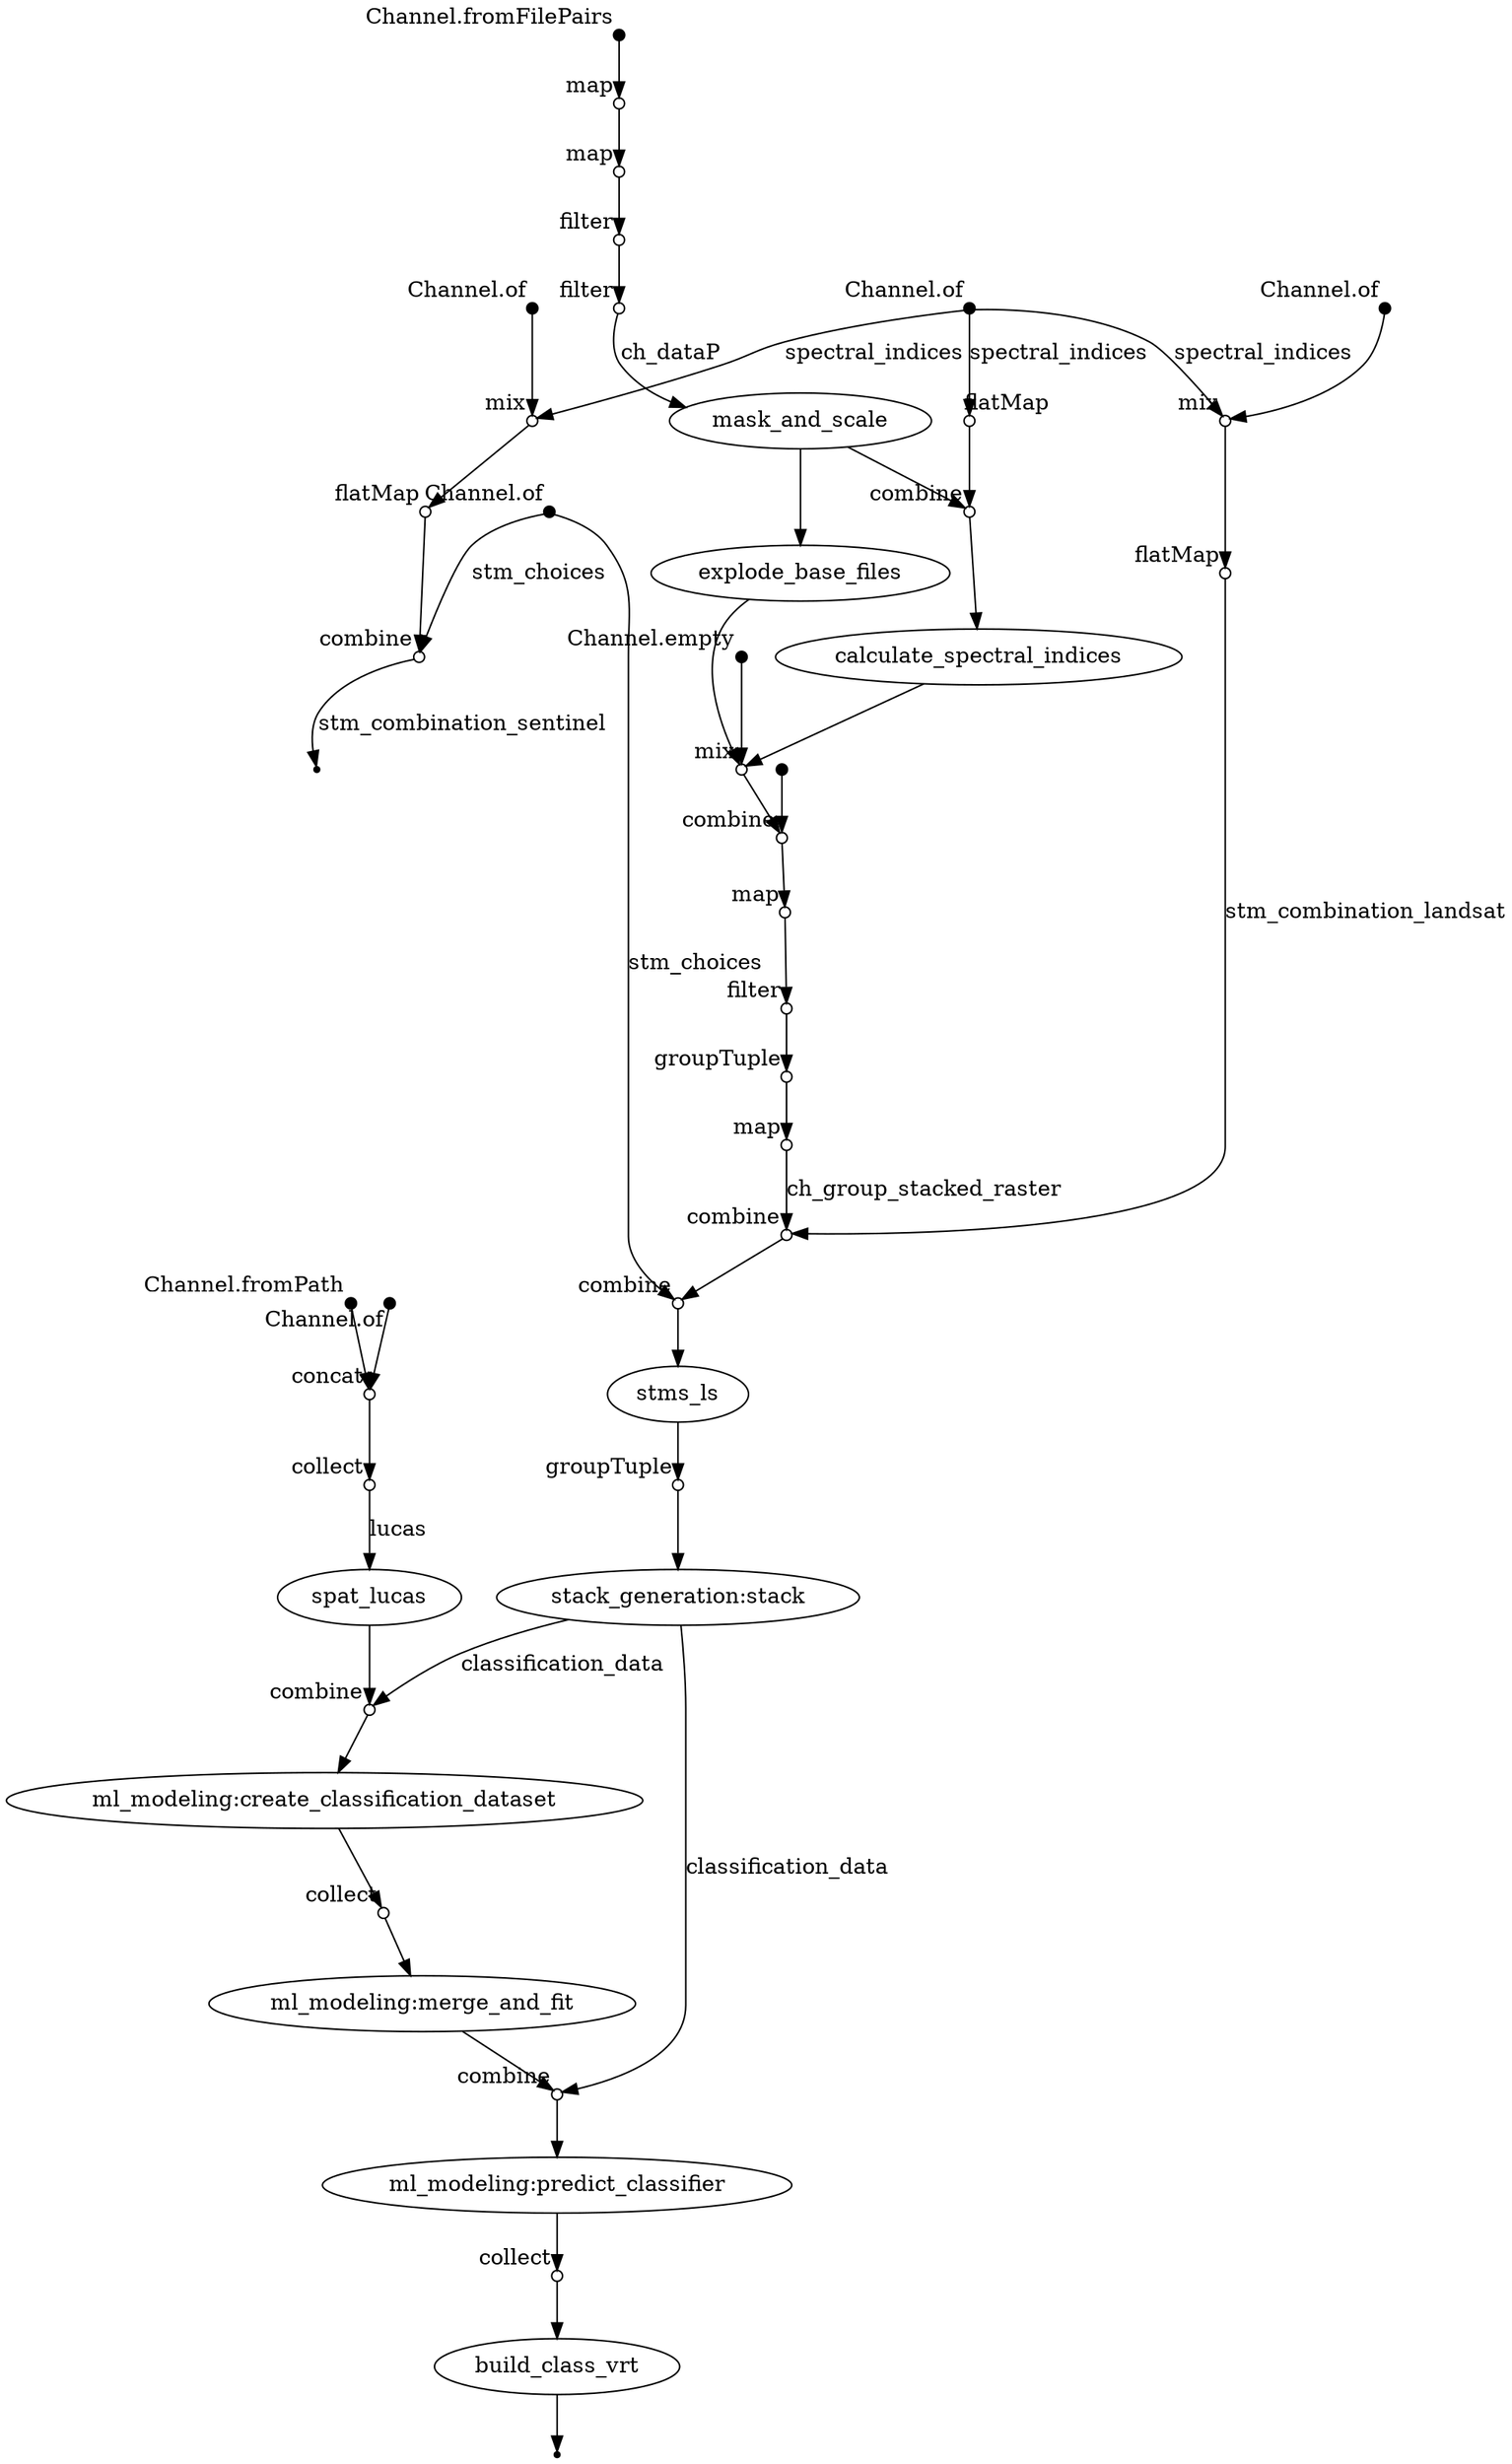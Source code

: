 digraph "dag" {
p0 [shape=point,label="",fixedsize=true,width=0.1,xlabel="Channel.fromPath"];
p2 [shape=circle,label="",fixedsize=true,width=0.1,xlabel="concat"];
p0 -> p2;

p1 [shape=point,label="",fixedsize=true,width=0.1,xlabel="Channel.of"];
p2 [shape=circle,label="",fixedsize=true,width=0.1,xlabel="concat"];
p1 -> p2;

p2 [shape=circle,label="",fixedsize=true,width=0.1,xlabel="concat"];
p3 [shape=circle,label="",fixedsize=true,width=0.1,xlabel="collect"];
p2 -> p3;

p3 [shape=circle,label="",fixedsize=true,width=0.1,xlabel="collect"];
p4 [label="spat_lucas"];
p3 -> p4 [label="lucas"];

p4 [label="spat_lucas"];
p38 [shape=circle,label="",fixedsize=true,width=0.1,xlabel="combine"];
p4 -> p38;

p5 [shape=point,label="",fixedsize=true,width=0.1,xlabel="Channel.of"];
p8 [shape=circle,label="",fixedsize=true,width=0.1,xlabel="mix"];
p5 -> p8 [label="spectral_indices"];

p6 [shape=point,label="",fixedsize=true,width=0.1,xlabel="Channel.of"];
p10 [shape=circle,label="",fixedsize=true,width=0.1,xlabel="combine"];
p6 -> p10 [label="stm_choices"];

p7 [shape=point,label="",fixedsize=true,width=0.1,xlabel="Channel.of"];
p8 [shape=circle,label="",fixedsize=true,width=0.1,xlabel="mix"];
p7 -> p8;

p8 [shape=circle,label="",fixedsize=true,width=0.1,xlabel="mix"];
p9 [shape=circle,label="",fixedsize=true,width=0.1,xlabel="flatMap"];
p8 -> p9;

p9 [shape=circle,label="",fixedsize=true,width=0.1,xlabel="flatMap"];
p10 [shape=circle,label="",fixedsize=true,width=0.1,xlabel="combine"];
p9 -> p10;

p10 [shape=circle,label="",fixedsize=true,width=0.1,xlabel="combine"];
p11 [shape=point];
p10 -> p11 [label="stm_combination_sentinel"];

p12 [shape=point,label="",fixedsize=true,width=0.1,xlabel="Channel.of"];
p13 [shape=circle,label="",fixedsize=true,width=0.1,xlabel="mix"];
p12 -> p13;

p5 [shape=point,label="",fixedsize=true,width=0.1,xlabel="Channel.of"];
p13 [shape=circle,label="",fixedsize=true,width=0.1,xlabel="mix"];
p5 -> p13 [label="spectral_indices"];

p13 [shape=circle,label="",fixedsize=true,width=0.1,xlabel="mix"];
p14 [shape=circle,label="",fixedsize=true,width=0.1,xlabel="flatMap"];
p13 -> p14;

p14 [shape=circle,label="",fixedsize=true,width=0.1,xlabel="flatMap"];
p33 [shape=circle,label="",fixedsize=true,width=0.1,xlabel="combine"];
p14 -> p33 [label="stm_combination_landsat"];

p15 [shape=point,label="",fixedsize=true,width=0.1,xlabel="Channel.fromFilePairs"];
p16 [shape=circle,label="",fixedsize=true,width=0.1,xlabel="map"];
p15 -> p16;

p16 [shape=circle,label="",fixedsize=true,width=0.1,xlabel="map"];
p17 [shape=circle,label="",fixedsize=true,width=0.1,xlabel="map"];
p16 -> p17;

p17 [shape=circle,label="",fixedsize=true,width=0.1,xlabel="map"];
p18 [shape=circle,label="",fixedsize=true,width=0.1,xlabel="filter"];
p17 -> p18;

p18 [shape=circle,label="",fixedsize=true,width=0.1,xlabel="filter"];
p19 [shape=circle,label="",fixedsize=true,width=0.1,xlabel="filter"];
p18 -> p19;

p19 [shape=circle,label="",fixedsize=true,width=0.1,xlabel="filter"];
p20 [label="mask_and_scale"];
p19 -> p20 [label="ch_dataP"];

p20 [label="mask_and_scale"];
p22 [shape=circle,label="",fixedsize=true,width=0.1,xlabel="combine"];
p20 -> p22;

p5 [shape=point,label="",fixedsize=true,width=0.1,xlabel="Channel.of"];
p21 [shape=circle,label="",fixedsize=true,width=0.1,xlabel="flatMap"];
p5 -> p21 [label="spectral_indices"];

p21 [shape=circle,label="",fixedsize=true,width=0.1,xlabel="flatMap"];
p22 [shape=circle,label="",fixedsize=true,width=0.1,xlabel="combine"];
p21 -> p22;

p22 [shape=circle,label="",fixedsize=true,width=0.1,xlabel="combine"];
p23 [label="calculate_spectral_indices"];
p22 -> p23;

p23 [label="calculate_spectral_indices"];
p26 [shape=circle,label="",fixedsize=true,width=0.1,xlabel="mix"];
p23 -> p26;

p20 [label="mask_and_scale"];
p24 [label="explode_base_files"];
p20 -> p24;

p24 [label="explode_base_files"];
p26 [shape=circle,label="",fixedsize=true,width=0.1,xlabel="mix"];
p24 -> p26;

p25 [shape=point,label="",fixedsize=true,width=0.1,xlabel="Channel.empty"];
p26 [shape=circle,label="",fixedsize=true,width=0.1,xlabel="mix"];
p25 -> p26;

p26 [shape=circle,label="",fixedsize=true,width=0.1,xlabel="mix"];
p28 [shape=circle,label="",fixedsize=true,width=0.1,xlabel="combine"];
p26 -> p28;

p27 [shape=point,label="",fixedsize=true,width=0.1];
p28 [shape=circle,label="",fixedsize=true,width=0.1,xlabel="combine"];
p27 -> p28;

p28 [shape=circle,label="",fixedsize=true,width=0.1,xlabel="combine"];
p29 [shape=circle,label="",fixedsize=true,width=0.1,xlabel="map"];
p28 -> p29;

p29 [shape=circle,label="",fixedsize=true,width=0.1,xlabel="map"];
p30 [shape=circle,label="",fixedsize=true,width=0.1,xlabel="filter"];
p29 -> p30;

p30 [shape=circle,label="",fixedsize=true,width=0.1,xlabel="filter"];
p31 [shape=circle,label="",fixedsize=true,width=0.1,xlabel="groupTuple"];
p30 -> p31;

p31 [shape=circle,label="",fixedsize=true,width=0.1,xlabel="groupTuple"];
p32 [shape=circle,label="",fixedsize=true,width=0.1,xlabel="map"];
p31 -> p32;

p32 [shape=circle,label="",fixedsize=true,width=0.1,xlabel="map"];
p33 [shape=circle,label="",fixedsize=true,width=0.1,xlabel="combine"];
p32 -> p33 [label="ch_group_stacked_raster"];

p33 [shape=circle,label="",fixedsize=true,width=0.1,xlabel="combine"];
p34 [shape=circle,label="",fixedsize=true,width=0.1,xlabel="combine"];
p33 -> p34;

p6 [shape=point,label="",fixedsize=true,width=0.1,xlabel="Channel.of"];
p34 [shape=circle,label="",fixedsize=true,width=0.1,xlabel="combine"];
p6 -> p34 [label="stm_choices"];

p34 [shape=circle,label="",fixedsize=true,width=0.1,xlabel="combine"];
p35 [label="stms_ls"];
p34 -> p35;

p35 [label="stms_ls"];
p36 [shape=circle,label="",fixedsize=true,width=0.1,xlabel="groupTuple"];
p35 -> p36;

p36 [shape=circle,label="",fixedsize=true,width=0.1,xlabel="groupTuple"];
p37 [label="stack_generation:stack"];
p36 -> p37;

p37 [label="stack_generation:stack"];
p38 [shape=circle,label="",fixedsize=true,width=0.1,xlabel="combine"];
p37 -> p38 [label="classification_data"];

p38 [shape=circle,label="",fixedsize=true,width=0.1,xlabel="combine"];
p39 [label="ml_modeling:create_classification_dataset"];
p38 -> p39;

p39 [label="ml_modeling:create_classification_dataset"];
p40 [shape=circle,label="",fixedsize=true,width=0.1,xlabel="collect"];
p39 -> p40;

p40 [shape=circle,label="",fixedsize=true,width=0.1,xlabel="collect"];
p41 [label="ml_modeling:merge_and_fit"];
p40 -> p41;

p41 [label="ml_modeling:merge_and_fit"];
p42 [shape=circle,label="",fixedsize=true,width=0.1,xlabel="combine"];
p41 -> p42;

p37 [label="stack_generation:stack"];
p42 [shape=circle,label="",fixedsize=true,width=0.1,xlabel="combine"];
p37 -> p42 [label="classification_data"];

p42 [shape=circle,label="",fixedsize=true,width=0.1,xlabel="combine"];
p43 [label="ml_modeling:predict_classifier"];
p42 -> p43;

p43 [label="ml_modeling:predict_classifier"];
p44 [shape=circle,label="",fixedsize=true,width=0.1,xlabel="collect"];
p43 -> p44;

p44 [shape=circle,label="",fixedsize=true,width=0.1,xlabel="collect"];
p45 [label="build_class_vrt"];
p44 -> p45;

p45 [label="build_class_vrt"];
p46 [shape=point];
p45 -> p46;

}
